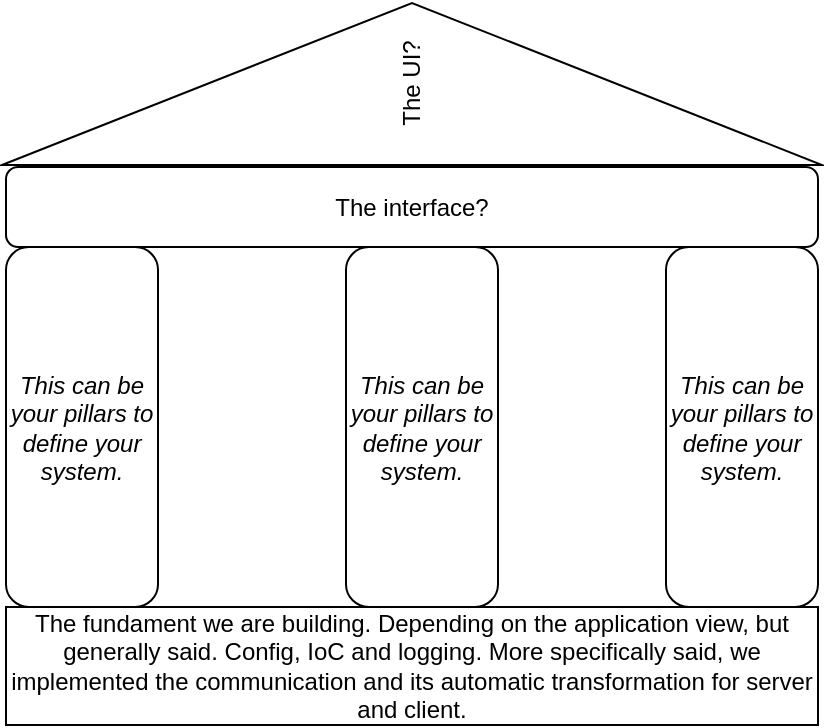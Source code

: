 <mxfile version="23.1.5" type="device">
  <diagram name="Seite-1" id="ZzI0w3QSlML_kaGunaD2">
    <mxGraphModel dx="1434" dy="884" grid="1" gridSize="10" guides="1" tooltips="1" connect="1" arrows="1" fold="1" page="1" pageScale="1" pageWidth="827" pageHeight="1169" math="0" shadow="0">
      <root>
        <mxCell id="0" />
        <mxCell id="1" parent="0" />
        <mxCell id="xTj_lfzZ5j-ogcLz0Hvf-1" value="The fundament we are building. Depending on the application view, but generally said. Config, IoC and logging. More specifically said, we implemented the communication and its automatic transformation for server and client." style="rounded=0;whiteSpace=wrap;html=1;" vertex="1" parent="1">
          <mxGeometry x="20" y="316.5" width="406" height="59" as="geometry" />
        </mxCell>
        <mxCell id="xTj_lfzZ5j-ogcLz0Hvf-2" value="&lt;i&gt;This can be your pillars to define your system.&lt;/i&gt;" style="rounded=1;whiteSpace=wrap;html=1;" vertex="1" parent="1">
          <mxGeometry x="20" y="136.5" width="76" height="180" as="geometry" />
        </mxCell>
        <mxCell id="xTj_lfzZ5j-ogcLz0Hvf-6" value="The interface?" style="rounded=1;whiteSpace=wrap;html=1;" vertex="1" parent="1">
          <mxGeometry x="20" y="96.5" width="406" height="40" as="geometry" />
        </mxCell>
        <mxCell id="xTj_lfzZ5j-ogcLz0Hvf-7" value="The UI?" style="triangle;whiteSpace=wrap;html=1;rotation=-90;" vertex="1" parent="1">
          <mxGeometry x="182.5" y="-150" width="81" height="410" as="geometry" />
        </mxCell>
        <mxCell id="xTj_lfzZ5j-ogcLz0Hvf-8" value="&lt;i&gt;This can be your pillars to define your system.&lt;/i&gt;" style="rounded=1;whiteSpace=wrap;html=1;" vertex="1" parent="1">
          <mxGeometry x="190" y="136.5" width="76" height="180" as="geometry" />
        </mxCell>
        <mxCell id="xTj_lfzZ5j-ogcLz0Hvf-10" value="&lt;i&gt;This can be your pillars to define your system.&lt;/i&gt;" style="rounded=1;whiteSpace=wrap;html=1;" vertex="1" parent="1">
          <mxGeometry x="350" y="136.5" width="76" height="180" as="geometry" />
        </mxCell>
      </root>
    </mxGraphModel>
  </diagram>
</mxfile>
